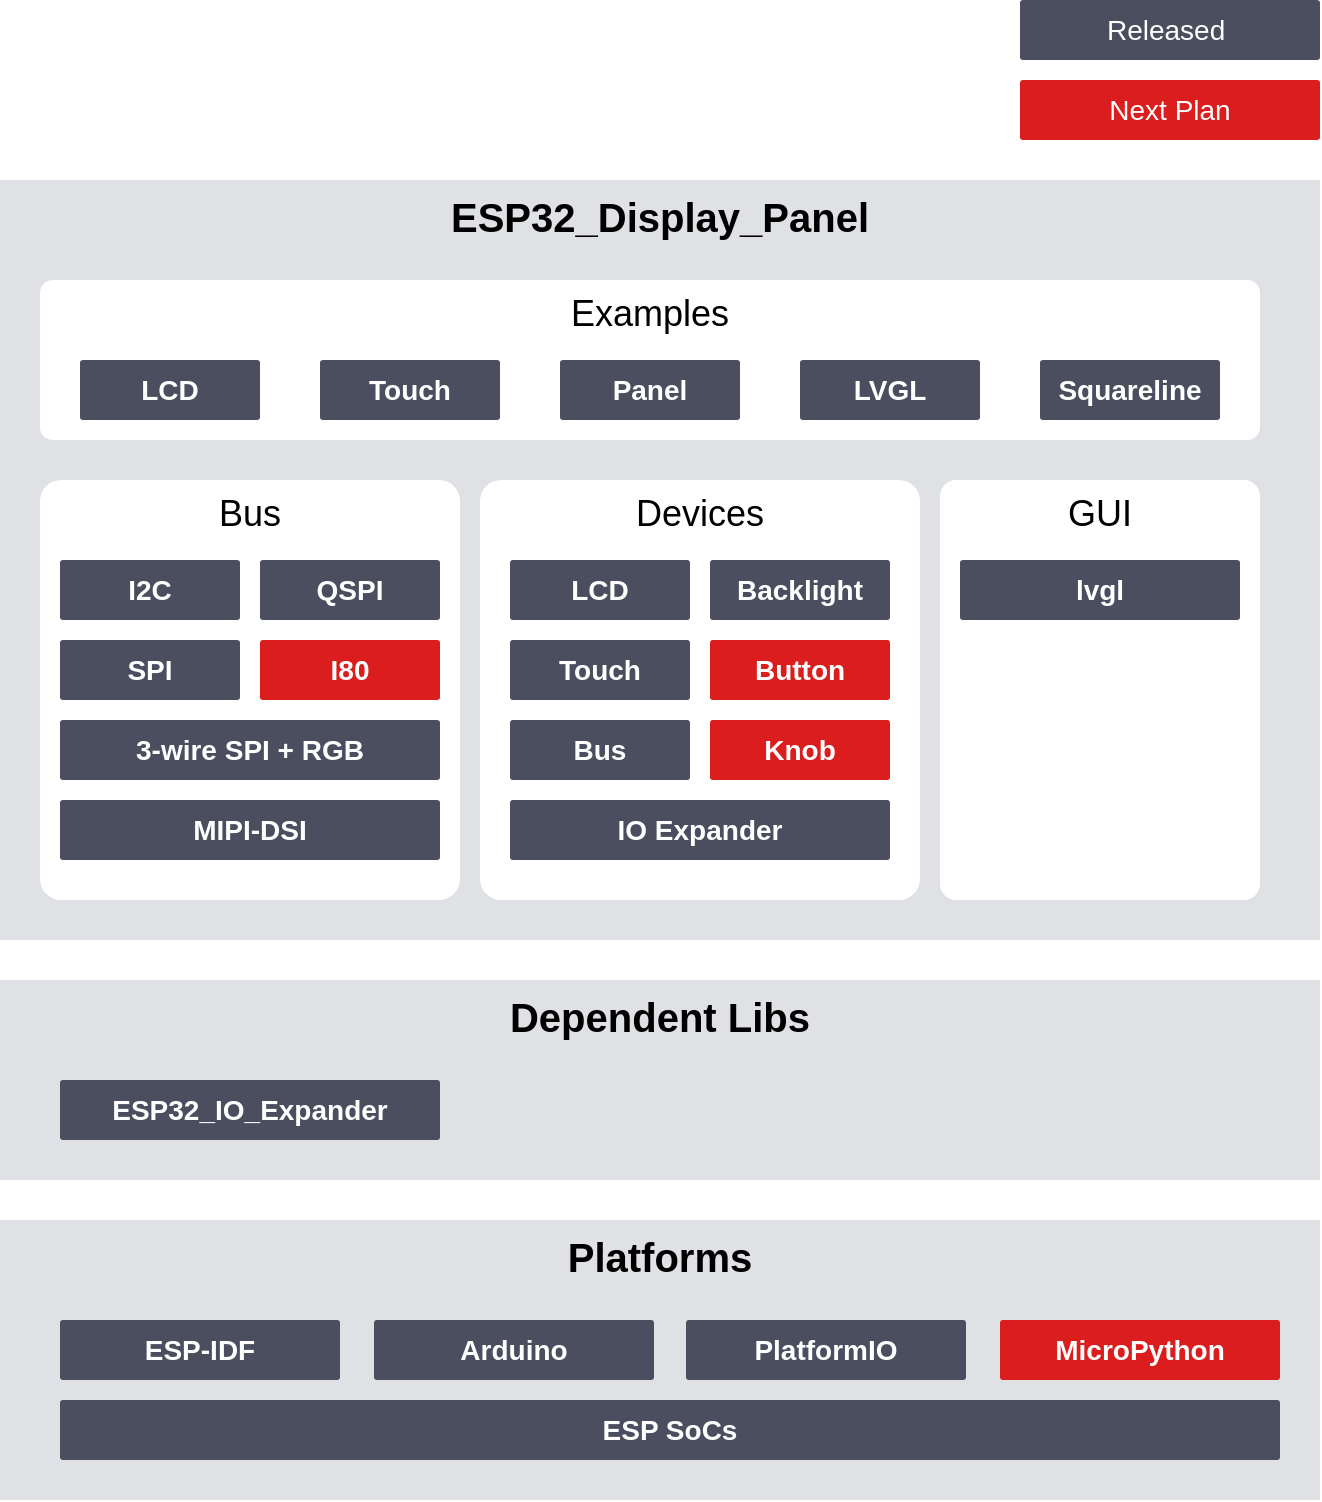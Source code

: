 <mxfile version="23.1.5" type="device">
  <diagram id="80t9Ax6jirF8QMyXpd1n" name="Page-1">
    <mxGraphModel dx="2924" dy="1203" grid="1" gridSize="10" guides="1" tooltips="1" connect="1" arrows="1" fold="1" page="1" pageScale="1" pageWidth="850" pageHeight="1100" background="#ffffff" math="0" shadow="0">
      <root>
        <mxCell id="0" />
        <mxCell id="1" parent="0" />
        <mxCell id="169" value="&lt;b style=&quot;&quot;&gt;&lt;font style=&quot;font-size: 20px;&quot; color=&quot;#000000&quot;&gt;Dependent Libs&lt;/font&gt;&lt;/b&gt;" style="rounded=0;whiteSpace=wrap;html=1;labelBackgroundColor=none;fillColor=#DFE1E5;strokeColor=none;fontSize=14;verticalAlign=top;" parent="1" vertex="1">
          <mxGeometry x="-540" y="740" width="660" height="100" as="geometry" />
        </mxCell>
        <mxCell id="106" value="&lt;b style=&quot;font-size: 12px; color: rgb(0, 0, 0);&quot;&gt;&lt;font style=&quot;font-size: 20px;&quot;&gt;ESP32_Display_Panel&lt;/font&gt;&lt;/b&gt;" style="rounded=0;whiteSpace=wrap;html=1;labelBackgroundColor=none;fillColor=#DFE1E5;strokeColor=none;fontSize=14;verticalAlign=top;" parent="1" vertex="1">
          <mxGeometry x="-540" y="340" width="660" height="380" as="geometry" />
        </mxCell>
        <mxCell id="141" value="&lt;span style=&quot;font-size: 18px;&quot;&gt;GUI&lt;/span&gt;" style="rounded=1;whiteSpace=wrap;html=1;verticalAlign=top;fillColor=#FFFFFF;strokeColor=none;fontColor=#000000;fontSize=14;gradientColor=none;arcSize=5;strokeWidth=2;movable=1;resizable=1;rotatable=1;deletable=1;editable=1;connectable=1;" parent="1" vertex="1">
          <mxGeometry x="-70" y="490" width="160" height="210" as="geometry" />
        </mxCell>
        <mxCell id="147" value="&lt;b&gt;&lt;font color=&quot;#ffffff&quot;&gt;lvgl&lt;/font&gt;&lt;/b&gt;" style="rounded=1;whiteSpace=wrap;html=1;verticalAlign=middle;fillColor=#4A4E5F;strokeColor=none;fontColor=#000000;fontSize=14;gradientColor=none;arcSize=5;strokeWidth=2;movable=1;resizable=1;rotatable=1;deletable=1;editable=1;connectable=1;" parent="1" vertex="1">
          <mxGeometry x="-60" y="530" width="140" height="30" as="geometry" />
        </mxCell>
        <mxCell id="165" value="&lt;b style=&quot;&quot;&gt;&lt;font style=&quot;font-size: 20px;&quot; color=&quot;#000000&quot;&gt;Platforms&lt;/font&gt;&lt;/b&gt;" style="rounded=0;whiteSpace=wrap;html=1;labelBackgroundColor=none;fillColor=#DFE1E5;strokeColor=none;fontSize=14;verticalAlign=top;" parent="1" vertex="1">
          <mxGeometry x="-540" y="860" width="660" height="140" as="geometry" />
        </mxCell>
        <mxCell id="166" value="&lt;span style=&quot;border-color: var(--border-color); color: rgb(255, 255, 255);&quot;&gt;&lt;font style=&quot;font-size: 14px;&quot;&gt;&lt;b&gt;ESP-IDF&lt;/b&gt;&lt;/font&gt;&lt;/span&gt;" style="rounded=1;whiteSpace=wrap;html=1;verticalAlign=middle;fillColor=#4A4E5F;strokeColor=none;fontColor=#000000;fontSize=14;gradientColor=none;arcSize=5;strokeWidth=2;movable=1;resizable=1;rotatable=1;deletable=1;editable=1;connectable=1;" parent="1" vertex="1">
          <mxGeometry x="-510" y="910" width="140" height="30" as="geometry" />
        </mxCell>
        <mxCell id="167" value="&lt;span style=&quot;border-color: var(--border-color); color: rgb(255, 255, 255);&quot;&gt;&lt;font style=&quot;font-size: 14px;&quot;&gt;&lt;b&gt;Arduino&lt;/b&gt;&lt;/font&gt;&lt;/span&gt;" style="rounded=1;whiteSpace=wrap;html=1;verticalAlign=middle;fillColor=#4A4E5F;strokeColor=none;fontColor=#000000;fontSize=14;gradientColor=none;arcSize=5;strokeWidth=2;movable=1;resizable=1;rotatable=1;deletable=1;editable=1;connectable=1;" parent="1" vertex="1">
          <mxGeometry x="-353" y="910" width="140" height="30" as="geometry" />
        </mxCell>
        <mxCell id="168" value="&lt;span style=&quot;border-color: var(--border-color); color: rgb(255, 255, 255);&quot;&gt;&lt;font style=&quot;font-size: 14px;&quot;&gt;&lt;b&gt;ESP SoCs&lt;/b&gt;&lt;/font&gt;&lt;/span&gt;" style="rounded=1;whiteSpace=wrap;html=1;verticalAlign=middle;fillColor=#4A4E5F;strokeColor=none;fontColor=#000000;fontSize=14;gradientColor=none;arcSize=5;strokeWidth=2;movable=1;resizable=1;rotatable=1;deletable=1;editable=1;connectable=1;" parent="1" vertex="1">
          <mxGeometry x="-510" y="950" width="610" height="30" as="geometry" />
        </mxCell>
        <mxCell id="170" value="&lt;b style=&quot;color: rgb(240, 240, 240);&quot;&gt;&lt;font style=&quot;font-size: 14px;&quot; color=&quot;#ffffff&quot;&gt;ESP32_IO_Expander&lt;/font&gt;&lt;/b&gt;" style="rounded=1;whiteSpace=wrap;html=1;verticalAlign=middle;fillColor=#4A4E5F;strokeColor=none;fontColor=#000000;fontSize=14;gradientColor=none;arcSize=5;strokeWidth=2;movable=1;resizable=1;rotatable=1;deletable=1;editable=1;connectable=1;" parent="1" vertex="1">
          <mxGeometry x="-510" y="790" width="190" height="30" as="geometry" />
        </mxCell>
        <mxCell id="171" value="&lt;span style=&quot;border-color: var(--border-color); color: rgb(255, 255, 255);&quot;&gt;&lt;font style=&quot;font-size: 14px;&quot;&gt;&lt;b&gt;PlatformIO&lt;/b&gt;&lt;/font&gt;&lt;/span&gt;" style="rounded=1;whiteSpace=wrap;html=1;verticalAlign=middle;fillColor=#4A4E5F;strokeColor=none;fontColor=#000000;fontSize=14;gradientColor=none;arcSize=5;strokeWidth=2;movable=1;resizable=1;rotatable=1;deletable=1;editable=1;connectable=1;" parent="1" vertex="1">
          <mxGeometry x="-197" y="910" width="140" height="30" as="geometry" />
        </mxCell>
        <mxCell id="152" value="&lt;span style=&quot;font-size: 18px;&quot;&gt;Bus&lt;/span&gt;" style="rounded=1;whiteSpace=wrap;html=1;verticalAlign=top;fillColor=#FFFFFF;strokeColor=none;fontColor=#000000;fontSize=14;gradientColor=none;arcSize=5;strokeWidth=2;movable=1;resizable=1;rotatable=1;deletable=1;editable=1;connectable=1;" parent="1" vertex="1">
          <mxGeometry x="-520" y="490" width="210" height="210" as="geometry" />
        </mxCell>
        <mxCell id="155" value="&lt;b&gt;&lt;font color=&quot;#ffffff&quot;&gt;SPI&lt;/font&gt;&lt;/b&gt;" style="rounded=1;whiteSpace=wrap;html=1;verticalAlign=middle;fillColor=#4A4E5F;strokeColor=none;fontColor=#000000;fontSize=14;gradientColor=none;arcSize=5;strokeWidth=2;movable=1;resizable=1;rotatable=1;deletable=1;editable=1;connectable=1;" parent="1" vertex="1">
          <mxGeometry x="-510" y="570" width="90" height="30" as="geometry" />
        </mxCell>
        <mxCell id="156" value="&lt;b&gt;&lt;font color=&quot;#ffffff&quot;&gt;3-wire SPI + RGB&lt;/font&gt;&lt;/b&gt;" style="rounded=1;whiteSpace=wrap;html=1;verticalAlign=middle;fillColor=#4A4E5F;strokeColor=none;fontColor=#000000;fontSize=14;gradientColor=none;arcSize=5;strokeWidth=2;movable=1;resizable=1;rotatable=1;deletable=1;editable=1;connectable=1;" parent="1" vertex="1">
          <mxGeometry x="-510" y="610" width="190" height="30" as="geometry" />
        </mxCell>
        <mxCell id="158" value="&lt;b&gt;&lt;font color=&quot;#ffffff&quot;&gt;I80&lt;/font&gt;&lt;/b&gt;" style="rounded=1;whiteSpace=wrap;html=1;verticalAlign=middle;fillColor=#DB1D1D;strokeColor=none;fontColor=#000000;fontSize=14;gradientColor=none;arcSize=5;strokeWidth=2;movable=1;resizable=1;rotatable=1;deletable=1;editable=1;connectable=1;" parent="1" vertex="1">
          <mxGeometry x="-410" y="570" width="90" height="30" as="geometry" />
        </mxCell>
        <mxCell id="160" value="&lt;b&gt;&lt;font color=&quot;#ffffff&quot;&gt;QSPI&lt;/font&gt;&lt;/b&gt;" style="rounded=1;whiteSpace=wrap;html=1;verticalAlign=middle;fillColor=#4A4E5F;strokeColor=none;fontColor=#000000;fontSize=14;gradientColor=none;arcSize=5;strokeWidth=2;movable=1;resizable=1;rotatable=1;deletable=1;editable=1;connectable=1;" parent="1" vertex="1">
          <mxGeometry x="-410" y="530" width="90" height="30" as="geometry" />
        </mxCell>
        <mxCell id="154" value="&lt;b&gt;&lt;font color=&quot;#ffffff&quot;&gt;I2C&lt;/font&gt;&lt;/b&gt;" style="rounded=1;whiteSpace=wrap;html=1;verticalAlign=middle;fillColor=#4A4E5F;strokeColor=none;fontColor=#000000;fontSize=14;gradientColor=none;arcSize=5;strokeWidth=2;movable=1;resizable=1;rotatable=1;deletable=1;editable=1;connectable=1;" parent="1" vertex="1">
          <mxGeometry x="-510" y="530" width="90" height="30" as="geometry" />
        </mxCell>
        <mxCell id="134" value="&lt;font style=&quot;font-size: 18px;&quot;&gt;Devices&lt;/font&gt;" style="rounded=1;whiteSpace=wrap;html=1;verticalAlign=top;fillColor=#FFFFFF;strokeColor=none;fontColor=#000000;fontSize=14;gradientColor=none;arcSize=5;strokeWidth=2;movable=1;resizable=1;rotatable=1;deletable=1;editable=1;connectable=1;" parent="1" vertex="1">
          <mxGeometry x="-300" y="490" width="220" height="210" as="geometry" />
        </mxCell>
        <mxCell id="96" value="&lt;b style=&quot;font-size: 14px;&quot;&gt;&lt;font color=&quot;#ffffff&quot;&gt;Bus&lt;/font&gt;&lt;/b&gt;" style="rounded=1;whiteSpace=wrap;html=1;verticalAlign=middle;fillColor=#4A4E5F;strokeColor=none;fontColor=#000000;fontSize=14;gradientColor=none;arcSize=5;strokeWidth=2;movable=1;resizable=1;rotatable=1;deletable=1;editable=1;connectable=1;" parent="1" vertex="1">
          <mxGeometry x="-285" y="610" width="90" height="30" as="geometry" />
        </mxCell>
        <mxCell id="135" value="&lt;b&gt;&lt;font color=&quot;#ffffff&quot;&gt;LCD&lt;/font&gt;&lt;/b&gt;" style="rounded=1;whiteSpace=wrap;html=1;verticalAlign=middle;fillColor=#4A4E5F;strokeColor=none;fontColor=#000000;fontSize=14;gradientColor=none;arcSize=5;strokeWidth=2;movable=1;resizable=1;rotatable=1;deletable=1;editable=1;connectable=1;" parent="1" vertex="1">
          <mxGeometry x="-285" y="530" width="90" height="30" as="geometry" />
        </mxCell>
        <mxCell id="137" value="&lt;b style=&quot;font-size: 14px;&quot;&gt;&lt;font color=&quot;#ffffff&quot;&gt;Backlight&lt;/font&gt;&lt;/b&gt;" style="rounded=1;whiteSpace=wrap;html=1;verticalAlign=middle;fillColor=#4A4E5F;strokeColor=none;fontColor=#000000;fontSize=14;gradientColor=none;arcSize=5;strokeWidth=2;movable=1;resizable=1;rotatable=1;deletable=1;editable=1;connectable=1;" parent="1" vertex="1">
          <mxGeometry x="-185" y="530" width="90" height="30" as="geometry" />
        </mxCell>
        <mxCell id="138" value="&lt;b&gt;&lt;font color=&quot;#ffffff&quot;&gt;Touch&lt;/font&gt;&lt;/b&gt;" style="rounded=1;whiteSpace=wrap;html=1;verticalAlign=middle;fillColor=#4A4E5F;strokeColor=none;fontColor=#000000;fontSize=14;gradientColor=none;arcSize=5;strokeWidth=2;movable=1;resizable=1;rotatable=1;deletable=1;editable=1;connectable=1;" parent="1" vertex="1">
          <mxGeometry x="-285" y="570" width="90" height="30" as="geometry" />
        </mxCell>
        <mxCell id="150" value="&lt;b&gt;&lt;font color=&quot;#ffffff&quot;&gt;Button&lt;/font&gt;&lt;/b&gt;" style="rounded=1;whiteSpace=wrap;html=1;verticalAlign=middle;fillColor=#DB1D1D;strokeColor=none;fontColor=#000000;fontSize=14;gradientColor=none;arcSize=5;strokeWidth=2;movable=1;resizable=1;rotatable=1;deletable=1;editable=1;connectable=1;" parent="1" vertex="1">
          <mxGeometry x="-185" y="570" width="90" height="30" as="geometry" />
        </mxCell>
        <mxCell id="151" value="&lt;b&gt;&lt;font color=&quot;#ffffff&quot;&gt;Knob&lt;/font&gt;&lt;/b&gt;" style="rounded=1;whiteSpace=wrap;html=1;verticalAlign=middle;fillColor=#DB1D1D;strokeColor=none;fontColor=#000000;fontSize=14;gradientColor=none;arcSize=5;strokeWidth=2;movable=1;resizable=1;rotatable=1;deletable=1;editable=1;connectable=1;" parent="1" vertex="1">
          <mxGeometry x="-185" y="610" width="90" height="30" as="geometry" />
        </mxCell>
        <mxCell id="174" value="&lt;b&gt;&lt;font color=&quot;#ffffff&quot;&gt;MIPI-DSI&lt;/font&gt;&lt;/b&gt;" style="rounded=1;whiteSpace=wrap;html=1;verticalAlign=middle;fillColor=#4A4E5F;strokeColor=none;fontColor=#000000;fontSize=14;gradientColor=none;arcSize=5;strokeWidth=2;movable=1;resizable=1;rotatable=1;deletable=1;editable=1;connectable=1;" parent="1" vertex="1">
          <mxGeometry x="-510" y="650" width="190" height="30" as="geometry" />
        </mxCell>
        <mxCell id="148" value="&lt;font style=&quot;font-size: 18px;&quot;&gt;Examples&lt;/font&gt;" style="rounded=1;whiteSpace=wrap;html=1;verticalAlign=top;fillColor=#FFFFFF;strokeColor=none;fontColor=#000000;fontSize=14;gradientColor=none;arcSize=8;strokeWidth=2;movable=1;resizable=1;rotatable=1;deletable=1;editable=1;connectable=1;" parent="1" vertex="1">
          <mxGeometry x="-520" y="390" width="610" height="80" as="geometry" />
        </mxCell>
        <mxCell id="149" value="&lt;b&gt;&lt;font color=&quot;#ffffff&quot;&gt;LCD&lt;/font&gt;&lt;/b&gt;" style="rounded=1;whiteSpace=wrap;html=1;verticalAlign=middle;fillColor=#4A4E5F;strokeColor=none;fontColor=#000000;fontSize=14;gradientColor=none;arcSize=5;strokeWidth=2;movable=1;resizable=1;rotatable=1;deletable=1;editable=1;connectable=1;" parent="1" vertex="1">
          <mxGeometry x="-500" y="430" width="90" height="30" as="geometry" />
        </mxCell>
        <mxCell id="161" value="&lt;font color=&quot;#ffffff&quot;&gt;&lt;b&gt;Touch&lt;/b&gt;&lt;/font&gt;" style="rounded=1;whiteSpace=wrap;html=1;verticalAlign=middle;fillColor=#4A4E5F;strokeColor=none;fontColor=#000000;fontSize=14;gradientColor=none;arcSize=5;strokeWidth=2;movable=1;resizable=1;rotatable=1;deletable=1;editable=1;connectable=1;" parent="1" vertex="1">
          <mxGeometry x="-380" y="430" width="90" height="30" as="geometry" />
        </mxCell>
        <mxCell id="164" value="&lt;font color=&quot;#ffffff&quot;&gt;&lt;b&gt;Squareline&lt;/b&gt;&lt;/font&gt;" style="rounded=1;whiteSpace=wrap;html=1;verticalAlign=middle;fillColor=#4A4E5F;strokeColor=none;fontColor=#000000;fontSize=14;gradientColor=none;arcSize=5;strokeWidth=2;movable=1;resizable=1;rotatable=1;deletable=1;editable=1;connectable=1;" parent="1" vertex="1">
          <mxGeometry x="-20" y="430" width="90" height="30" as="geometry" />
        </mxCell>
        <mxCell id="5CS5_83MEDOezN7YgZgK-164" value="&lt;font color=&quot;#ffffff&quot;&gt;&lt;b&gt;Panel&lt;/b&gt;&lt;/font&gt;" style="rounded=1;whiteSpace=wrap;html=1;verticalAlign=middle;fillColor=#4A4E5F;strokeColor=none;fontColor=#000000;fontSize=14;gradientColor=none;arcSize=5;strokeWidth=2;movable=1;resizable=1;rotatable=1;deletable=1;editable=1;connectable=1;" parent="1" vertex="1">
          <mxGeometry x="-260" y="430" width="90" height="30" as="geometry" />
        </mxCell>
        <mxCell id="162" value="&lt;font color=&quot;#ffffff&quot;&gt;&lt;b&gt;LVGL&lt;/b&gt;&lt;/font&gt;" style="rounded=1;whiteSpace=wrap;html=1;verticalAlign=middle;fillColor=#4A4E5F;strokeColor=none;fontColor=#000000;fontSize=14;gradientColor=none;arcSize=5;strokeWidth=2;movable=1;resizable=1;rotatable=1;deletable=1;editable=1;connectable=1;" parent="1" vertex="1">
          <mxGeometry x="-140" y="430" width="90" height="30" as="geometry" />
        </mxCell>
        <mxCell id="177" value="&lt;b&gt;&lt;font color=&quot;#ffffff&quot;&gt;IO Expander&lt;/font&gt;&lt;/b&gt;" style="rounded=1;whiteSpace=wrap;html=1;verticalAlign=middle;fillColor=#4A4E5F;strokeColor=none;fontColor=#000000;fontSize=14;gradientColor=none;arcSize=5;strokeWidth=2;movable=1;resizable=1;rotatable=1;deletable=1;editable=1;connectable=1;" parent="1" vertex="1">
          <mxGeometry x="-285" y="650" width="190" height="30" as="geometry" />
        </mxCell>
        <mxCell id="178" value="&lt;span style=&quot;color: rgb(255, 255, 255);&quot;&gt;&lt;font style=&quot;font-size: 14px;&quot;&gt;Next Plan&lt;/font&gt;&lt;/span&gt;" style="rounded=1;whiteSpace=wrap;html=1;verticalAlign=middle;fillColor=#DB1D1D;strokeColor=none;fontColor=#000000;fontSize=14;gradientColor=none;arcSize=5;strokeWidth=2;movable=1;resizable=1;rotatable=1;deletable=1;editable=1;connectable=1;" parent="1" vertex="1">
          <mxGeometry x="-30" y="290" width="150" height="30" as="geometry" />
        </mxCell>
        <mxCell id="179" value="&lt;span style=&quot;color: rgb(255, 255, 255);&quot;&gt;&lt;font style=&quot;font-size: 14px;&quot;&gt;Released&amp;nbsp;&lt;/font&gt;&lt;/span&gt;" style="rounded=1;whiteSpace=wrap;html=1;verticalAlign=middle;fillColor=#4A4E5F;strokeColor=none;fontColor=#000000;fontSize=14;gradientColor=none;arcSize=5;strokeWidth=2;movable=1;resizable=1;rotatable=1;deletable=1;editable=1;connectable=1;" parent="1" vertex="1">
          <mxGeometry x="-30" y="250" width="150" height="30" as="geometry" />
        </mxCell>
        <mxCell id="180" value="&lt;span style=&quot;border-color: var(--border-color); color: rgb(255, 255, 255);&quot;&gt;&lt;font style=&quot;font-size: 14px;&quot;&gt;&lt;b&gt;MicroPython&lt;/b&gt;&lt;/font&gt;&lt;/span&gt;" style="rounded=1;whiteSpace=wrap;html=1;verticalAlign=middle;fillColor=#DB1D1D;strokeColor=none;fontColor=#000000;fontSize=14;gradientColor=none;arcSize=5;strokeWidth=2;movable=1;resizable=1;rotatable=1;deletable=1;editable=1;connectable=1;" parent="1" vertex="1">
          <mxGeometry x="-40" y="910" width="140" height="30" as="geometry" />
        </mxCell>
      </root>
    </mxGraphModel>
  </diagram>
</mxfile>
